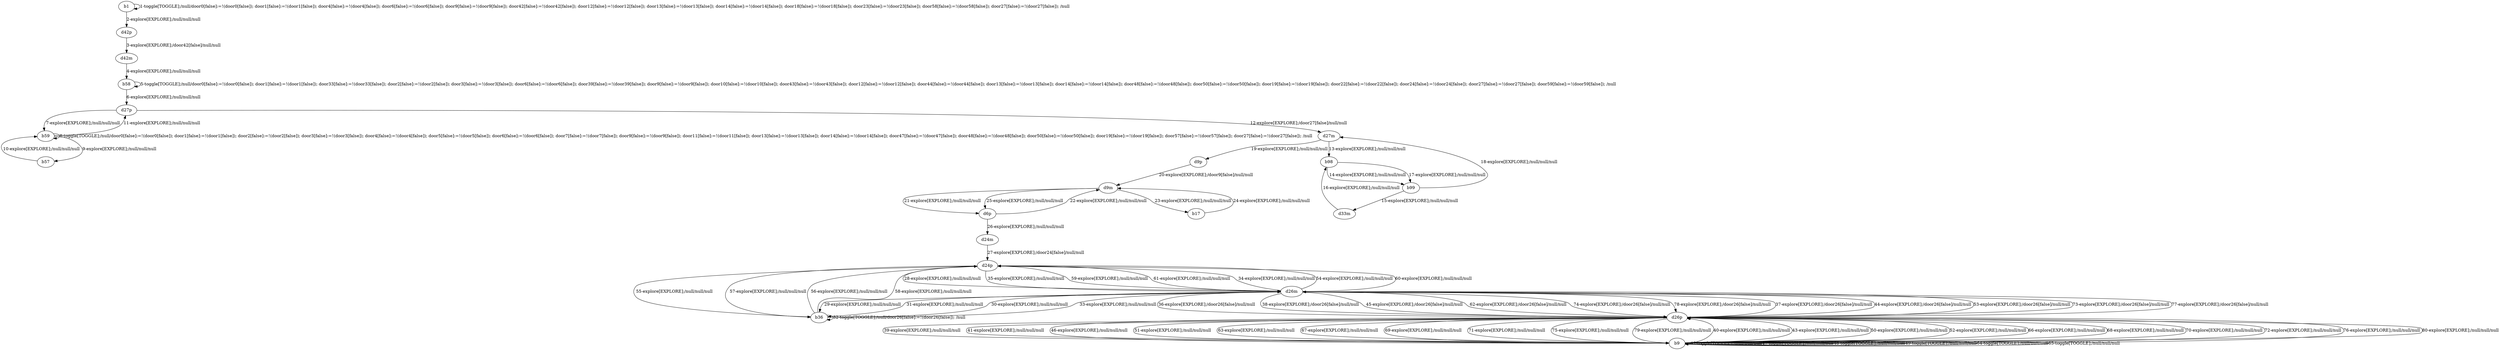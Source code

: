 # Total number of goals covered by this test: 11
# d24p --> d26m
# b9 --> b9
# b36 --> d24p
# b9 --> d26p
# b36 --> d26m
# b36 --> b36
# d26p --> d26m
# d26m --> b36
# d26m --> d24p
# d26m --> d26p
# d26p --> b9

digraph g {
"b1" -> "b1" [label = "1-toggle[TOGGLE];/null/door0[false]:=!(door0[false]); door1[false]:=!(door1[false]); door4[false]:=!(door4[false]); door6[false]:=!(door6[false]); door9[false]:=!(door9[false]); door42[false]:=!(door42[false]); door12[false]:=!(door12[false]); door13[false]:=!(door13[false]); door14[false]:=!(door14[false]); door18[false]:=!(door18[false]); door23[false]:=!(door23[false]); door58[false]:=!(door58[false]); door27[false]:=!(door27[false]); /null"];
"b1" -> "d42p" [label = "2-explore[EXPLORE];/null/null/null"];
"d42p" -> "d42m" [label = "3-explore[EXPLORE];/door42[false]/null/null"];
"d42m" -> "b58" [label = "4-explore[EXPLORE];/null/null/null"];
"b58" -> "b58" [label = "5-toggle[TOGGLE];/null/door0[false]:=!(door0[false]); door1[false]:=!(door1[false]); door33[false]:=!(door33[false]); door2[false]:=!(door2[false]); door3[false]:=!(door3[false]); door6[false]:=!(door6[false]); door39[false]:=!(door39[false]); door9[false]:=!(door9[false]); door10[false]:=!(door10[false]); door43[false]:=!(door43[false]); door12[false]:=!(door12[false]); door44[false]:=!(door44[false]); door13[false]:=!(door13[false]); door14[false]:=!(door14[false]); door48[false]:=!(door48[false]); door50[false]:=!(door50[false]); door19[false]:=!(door19[false]); door22[false]:=!(door22[false]); door24[false]:=!(door24[false]); door27[false]:=!(door27[false]); door59[false]:=!(door59[false]); /null"];
"b58" -> "d27p" [label = "6-explore[EXPLORE];/null/null/null"];
"d27p" -> "b59" [label = "7-explore[EXPLORE];/null/null/null"];
"b59" -> "b59" [label = "8-toggle[TOGGLE];/null/door0[false]:=!(door0[false]); door1[false]:=!(door1[false]); door2[false]:=!(door2[false]); door3[false]:=!(door3[false]); door4[false]:=!(door4[false]); door5[false]:=!(door5[false]); door6[false]:=!(door6[false]); door7[false]:=!(door7[false]); door9[false]:=!(door9[false]); door11[false]:=!(door11[false]); door13[false]:=!(door13[false]); door14[false]:=!(door14[false]); door47[false]:=!(door47[false]); door48[false]:=!(door48[false]); door50[false]:=!(door50[false]); door19[false]:=!(door19[false]); door57[false]:=!(door57[false]); door27[false]:=!(door27[false]); /null"];
"b59" -> "b57" [label = "9-explore[EXPLORE];/null/null/null"];
"b57" -> "b59" [label = "10-explore[EXPLORE];/null/null/null"];
"b59" -> "d27p" [label = "11-explore[EXPLORE];/null/null/null"];
"d27p" -> "d27m" [label = "12-explore[EXPLORE];/door27[false]/null/null"];
"d27m" -> "b98" [label = "13-explore[EXPLORE];/null/null/null"];
"b98" -> "b99" [label = "14-explore[EXPLORE];/null/null/null"];
"b99" -> "d33m" [label = "15-explore[EXPLORE];/null/null/null"];
"d33m" -> "b98" [label = "16-explore[EXPLORE];/null/null/null"];
"b98" -> "b99" [label = "17-explore[EXPLORE];/null/null/null"];
"b99" -> "d27m" [label = "18-explore[EXPLORE];/null/null/null"];
"d27m" -> "d9p" [label = "19-explore[EXPLORE];/null/null/null"];
"d9p" -> "d9m" [label = "20-explore[EXPLORE];/door9[false]/null/null"];
"d9m" -> "d6p" [label = "21-explore[EXPLORE];/null/null/null"];
"d6p" -> "d9m" [label = "22-explore[EXPLORE];/null/null/null"];
"d9m" -> "b17" [label = "23-explore[EXPLORE];/null/null/null"];
"b17" -> "d9m" [label = "24-explore[EXPLORE];/null/null/null"];
"d9m" -> "d6p" [label = "25-explore[EXPLORE];/null/null/null"];
"d6p" -> "d24m" [label = "26-explore[EXPLORE];/null/null/null"];
"d24m" -> "d24p" [label = "27-explore[EXPLORE];/door24[false]/null/null"];
"d24p" -> "d26m" [label = "28-explore[EXPLORE];/null/null/null"];
"d26m" -> "b36" [label = "29-explore[EXPLORE];/null/null/null"];
"b36" -> "d26m" [label = "30-explore[EXPLORE];/null/null/null"];
"d26m" -> "b36" [label = "31-explore[EXPLORE];/null/null/null"];
"b36" -> "b36" [label = "32-toggle[TOGGLE];/null/door26[false]:=!(door26[false]); /null"];
"b36" -> "d26m" [label = "33-explore[EXPLORE];/null/null/null"];
"d26m" -> "d24p" [label = "34-explore[EXPLORE];/null/null/null"];
"d24p" -> "d26m" [label = "35-explore[EXPLORE];/null/null/null"];
"d26m" -> "d26p" [label = "36-explore[EXPLORE];/door26[false]/null/null"];
"d26p" -> "d26m" [label = "37-explore[EXPLORE];/door26[false]/null/null"];
"d26m" -> "d26p" [label = "38-explore[EXPLORE];/door26[false]/null/null"];
"d26p" -> "b9" [label = "39-explore[EXPLORE];/null/null/null"];
"b9" -> "d26p" [label = "40-explore[EXPLORE];/null/null/null"];
"d26p" -> "b9" [label = "41-explore[EXPLORE];/null/null/null"];
"b9" -> "b9" [label = "42-toggle[TOGGLE];/null/null/null"];
"b9" -> "d26p" [label = "43-explore[EXPLORE];/null/null/null"];
"d26p" -> "d26m" [label = "44-explore[EXPLORE];/door26[false]/null/null"];
"d26m" -> "d26p" [label = "45-explore[EXPLORE];/door26[false]/null/null"];
"d26p" -> "b9" [label = "46-explore[EXPLORE];/null/null/null"];
"b9" -> "b9" [label = "47-toggle[TOGGLE];/null/null/null"];
"b9" -> "b9" [label = "48-toggle[TOGGLE];/null/null/null"];
"b9" -> "b9" [label = "49-toggle[TOGGLE];/null/null/null"];
"b9" -> "d26p" [label = "50-explore[EXPLORE];/null/null/null"];
"d26p" -> "b9" [label = "51-explore[EXPLORE];/null/null/null"];
"b9" -> "d26p" [label = "52-explore[EXPLORE];/null/null/null"];
"d26p" -> "d26m" [label = "53-explore[EXPLORE];/door26[false]/null/null"];
"d26m" -> "d24p" [label = "54-explore[EXPLORE];/null/null/null"];
"d24p" -> "b36" [label = "55-explore[EXPLORE];/null/null/null"];
"b36" -> "d24p" [label = "56-explore[EXPLORE];/null/null/null"];
"d24p" -> "b36" [label = "57-explore[EXPLORE];/null/null/null"];
"b36" -> "d24p" [label = "58-explore[EXPLORE];/null/null/null"];
"d24p" -> "d26m" [label = "59-explore[EXPLORE];/null/null/null"];
"d26m" -> "d24p" [label = "60-explore[EXPLORE];/null/null/null"];
"d24p" -> "d26m" [label = "61-explore[EXPLORE];/null/null/null"];
"d26m" -> "d26p" [label = "62-explore[EXPLORE];/door26[false]/null/null"];
"d26p" -> "b9" [label = "63-explore[EXPLORE];/null/null/null"];
"b9" -> "b9" [label = "64-toggle[TOGGLE];/null/null/null"];
"b9" -> "b9" [label = "65-toggle[TOGGLE];/null/null/null"];
"b9" -> "d26p" [label = "66-explore[EXPLORE];/null/null/null"];
"d26p" -> "b9" [label = "67-explore[EXPLORE];/null/null/null"];
"b9" -> "d26p" [label = "68-explore[EXPLORE];/null/null/null"];
"d26p" -> "b9" [label = "69-explore[EXPLORE];/null/null/null"];
"b9" -> "d26p" [label = "70-explore[EXPLORE];/null/null/null"];
"d26p" -> "b9" [label = "71-explore[EXPLORE];/null/null/null"];
"b9" -> "d26p" [label = "72-explore[EXPLORE];/null/null/null"];
"d26p" -> "d26m" [label = "73-explore[EXPLORE];/door26[false]/null/null"];
"d26m" -> "d26p" [label = "74-explore[EXPLORE];/door26[false]/null/null"];
"d26p" -> "b9" [label = "75-explore[EXPLORE];/null/null/null"];
"b9" -> "d26p" [label = "76-explore[EXPLORE];/null/null/null"];
"d26p" -> "d26m" [label = "77-explore[EXPLORE];/door26[false]/null/null"];
"d26m" -> "d26p" [label = "78-explore[EXPLORE];/door26[false]/null/null"];
"d26p" -> "b9" [label = "79-explore[EXPLORE];/null/null/null"];
"b9" -> "d26p" [label = "80-explore[EXPLORE];/null/null/null"];
}
